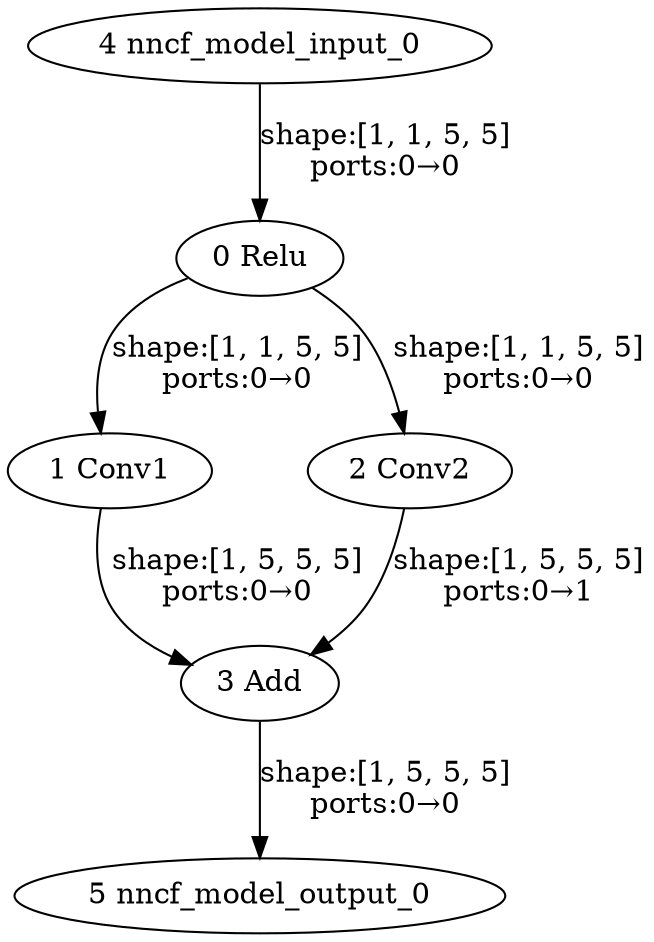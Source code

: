 strict digraph  {
"0 Relu" [id=0, type=Relu];
"1 Conv1" [id=1, type=Conv];
"2 Conv2" [id=2, type=Conv];
"3 Add" [id=3, type=Add];
"4 nncf_model_input_0" [id=4, type=nncf_model_input];
"5 nncf_model_output_0" [id=5, type=nncf_model_output];
"0 Relu" -> "1 Conv1"  [label="shape:[1, 1, 5, 5]\nports:0→0", style=solid];
"0 Relu" -> "2 Conv2"  [label="shape:[1, 1, 5, 5]\nports:0→0", style=solid];
"1 Conv1" -> "3 Add"  [label="shape:[1, 5, 5, 5]\nports:0→0", style=solid];
"2 Conv2" -> "3 Add"  [label="shape:[1, 5, 5, 5]\nports:0→1", style=solid];
"3 Add" -> "5 nncf_model_output_0"  [label="shape:[1, 5, 5, 5]\nports:0→0", style=solid];
"4 nncf_model_input_0" -> "0 Relu"  [label="shape:[1, 1, 5, 5]\nports:0→0", style=solid];
}
